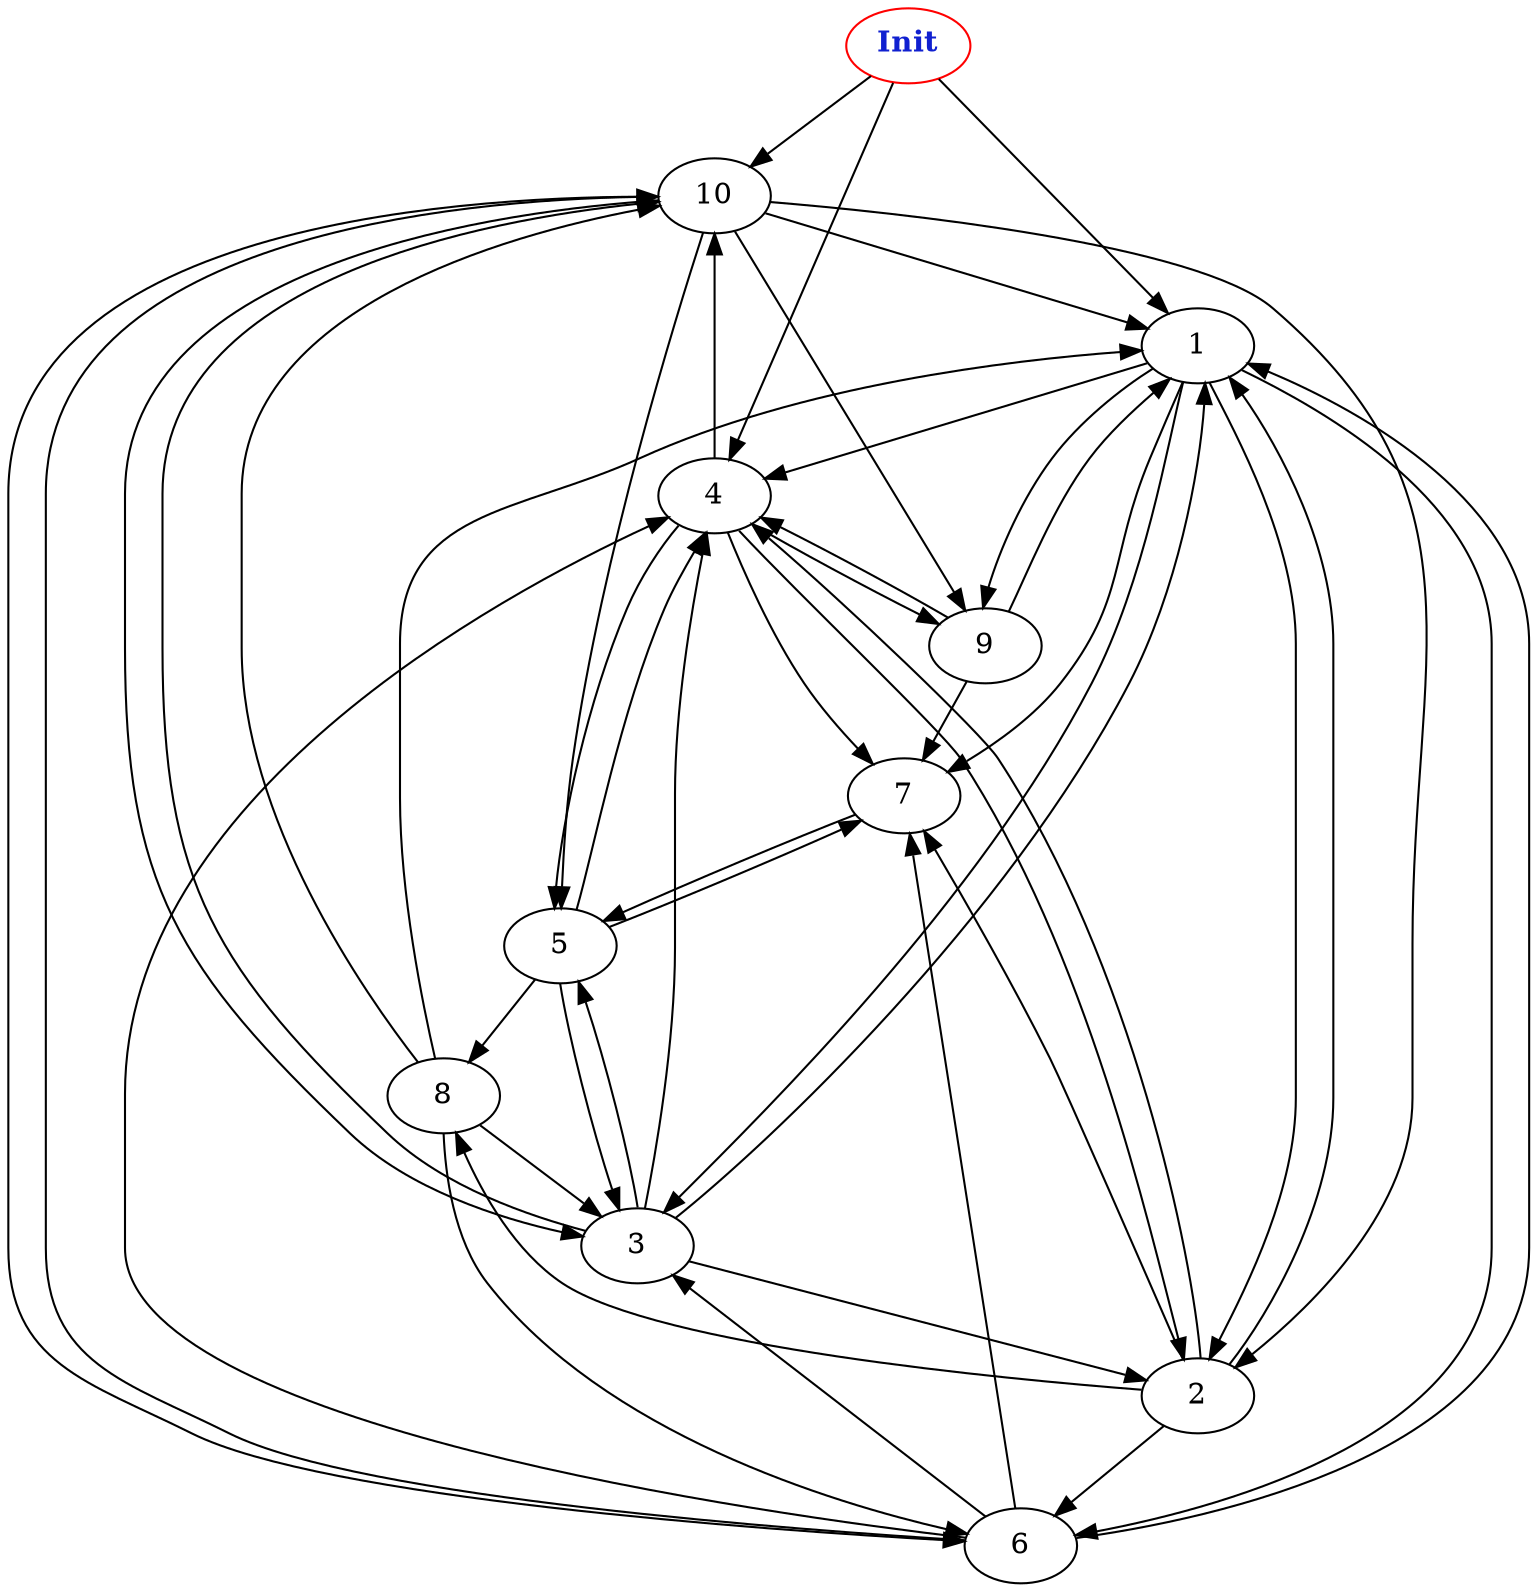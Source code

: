 digraph "Perturbed Net Graph with 11 nodes" {
edge ["class"="link-class"]
"0" ["color"="red","label"=<<b>Init</b>>,"fontcolor"="#1020d0"]
"0" -> "10" ["weight"="1.0"]
"0" -> "1" ["weight"="4.0"]
"0" -> "4" ["weight"="4.0"]
"10" -> "9" ["weight"="7.0"]
"10" -> "6" ["weight"="1.0"]
"10" -> "2" ["weight"="1.0"]
"10" -> "5" ["weight"="5.0"]
"10" -> "3" ["weight"="3.0"]
"10" -> "1" ["weight"="6.0"]
"1" -> "9" ["weight"="1.0"]
"1" -> "2" ["weight"="7.0"]
"1" -> "6" ["weight"="4.0"]
"1" -> "4" ["weight"="4.0"]
"1" -> "3" ["weight"="8.0"]
"1" -> "7" ["weight"="7.0"]
"4" -> "9" ["weight"="9.0"]
"4" -> "2" ["weight"="1.0"]
"4" -> "5" ["weight"="6.0"]
"4" -> "10" ["weight"="7.0"]
"4" -> "7" ["weight"="3.0"]
"5" -> "4" ["weight"="5.0"]
"5" -> "3" ["weight"="9.0"]
"5" -> "7" ["weight"="1.0"]
"5" -> "8" ["weight"="5.0"]
"9" -> "1" ["weight"="2.0"]
"9" -> "7" ["weight"="2.0"]
"9" -> "4" ["weight"="2.0"]
"2" -> "4" ["weight"="5.0"]
"2" -> "6" ["weight"="1.0"]
"2" -> "1" ["weight"="7.0"]
"2" -> "7" ["weight"="5.0"]
"2" -> "8" ["weight"="3.0"]
"6" -> "10" ["weight"="5.0"]
"6" -> "4" ["weight"="4.0"]
"6" -> "1" ["weight"="7.0"]
"6" -> "3" ["weight"="1.0"]
"6" -> "7" ["weight"="3.0"]
"3" -> "10" ["weight"="1.0"]
"3" -> "4" ["weight"="9.0"]
"3" -> "2" ["weight"="4.0"]
"3" -> "5" ["weight"="8.0"]
"3" -> "1" ["weight"="4.0"]
"7" -> "5" ["weight"="8.0"]
"8" -> "10" ["weight"="3.0"]
"8" -> "6" ["weight"="2.0"]
"8" -> "3" ["weight"="6.0"]
"8" -> "1" ["weight"="9.0"]
}